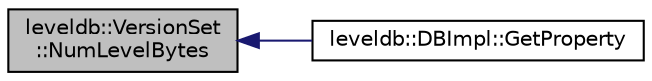 digraph "leveldb::VersionSet::NumLevelBytes"
{
  edge [fontname="Helvetica",fontsize="10",labelfontname="Helvetica",labelfontsize="10"];
  node [fontname="Helvetica",fontsize="10",shape=record];
  rankdir="LR";
  Node1 [label="leveldb::VersionSet\l::NumLevelBytes",height=0.2,width=0.4,color="black", fillcolor="grey75", style="filled" fontcolor="black"];
  Node1 -> Node2 [dir="back",color="midnightblue",fontsize="10",style="solid",fontname="Helvetica"];
  Node2 [label="leveldb::DBImpl::GetProperty",height=0.2,width=0.4,color="black", fillcolor="white", style="filled",URL="$classleveldb_1_1_d_b_impl.html#ad1a2023ce171c8f8476664f5b1cbab4d"];
}
